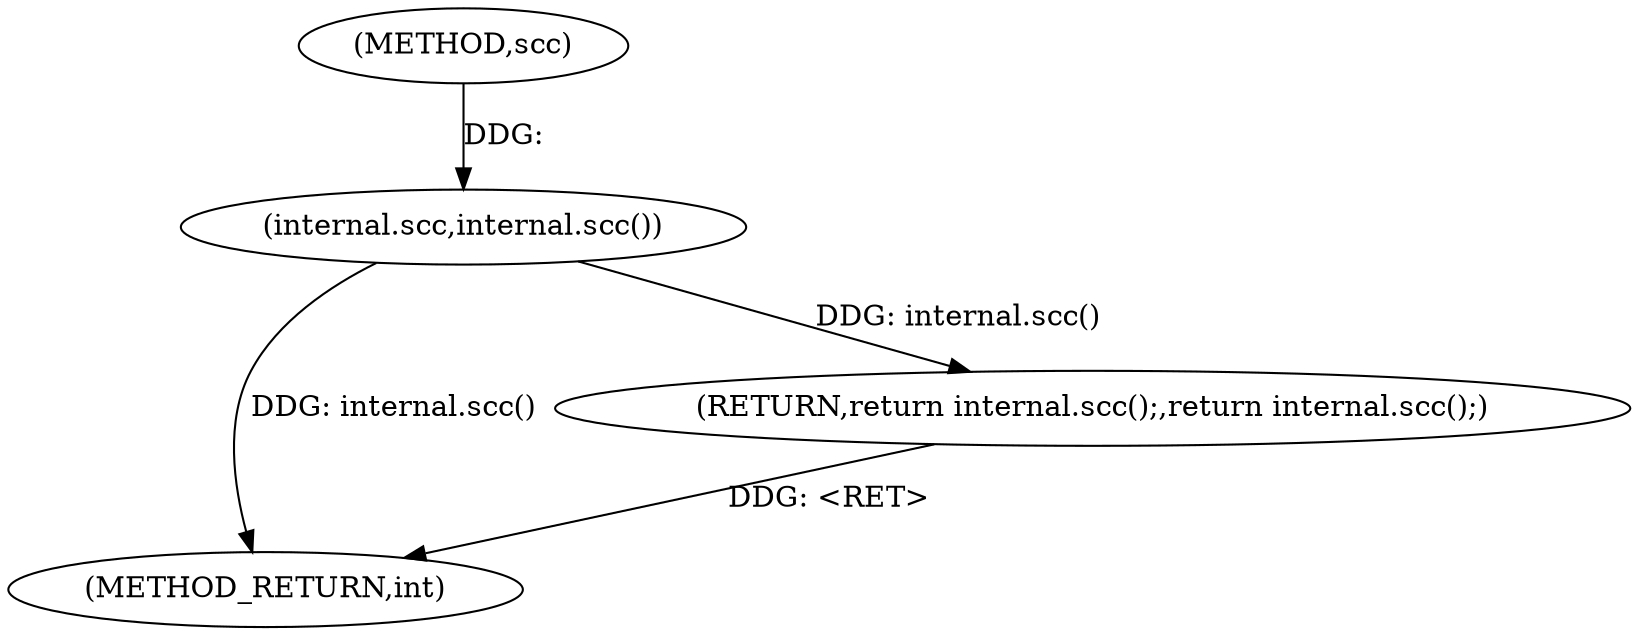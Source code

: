 digraph "scc" {  
"1005824" [label = "(METHOD,scc)" ]
"1005828" [label = "(METHOD_RETURN,int)" ]
"1005826" [label = "(RETURN,return internal.scc();,return internal.scc();)" ]
"1005827" [label = "(internal.scc,internal.scc())" ]
  "1005826" -> "1005828"  [ label = "DDG: <RET>"] 
  "1005827" -> "1005828"  [ label = "DDG: internal.scc()"] 
  "1005827" -> "1005826"  [ label = "DDG: internal.scc()"] 
  "1005824" -> "1005827"  [ label = "DDG: "] 
}
